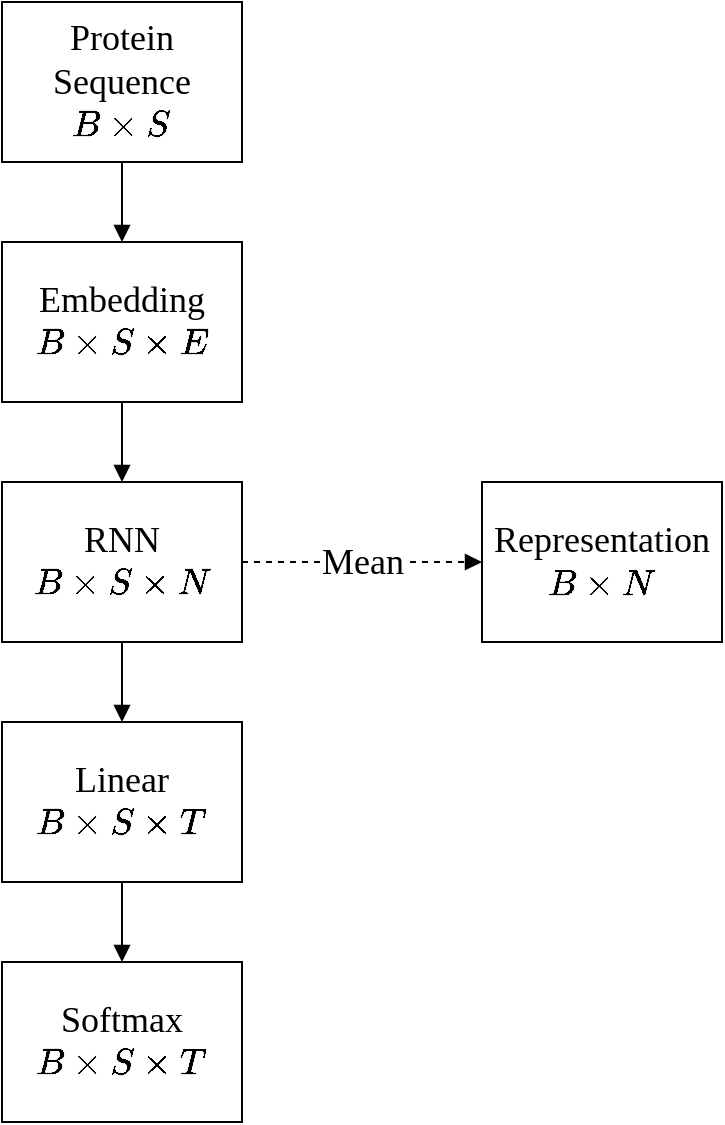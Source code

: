 <mxfile version="13.0.3" type="device"><diagram id="uz9IjAzgG-7CTTjjKY8G" name="Page-1"><mxGraphModel dx="1422" dy="822" grid="1" gridSize="10" guides="1" tooltips="1" connect="1" arrows="1" fold="1" page="1" pageScale="1" pageWidth="850" pageHeight="1100" math="1" shadow="0" extFonts="Linux Libertine^https://www.dafont.com/linux-libertine.font"><root><mxCell id="0"/><mxCell id="1" parent="0"/><mxCell id="NtZeM8GtoAU7HG1ux8oO-10" style="edgeStyle=orthogonalEdgeStyle;rounded=0;jumpStyle=none;orthogonalLoop=1;jettySize=auto;html=1;endArrow=block;endFill=1;fontFamily=Linux Libertine;fontSize=18;" parent="1" source="NtZeM8GtoAU7HG1ux8oO-6" target="NtZeM8GtoAU7HG1ux8oO-9" edge="1"><mxGeometry relative="1" as="geometry"/></mxCell><mxCell id="NtZeM8GtoAU7HG1ux8oO-6" value="Embedding&lt;br&gt;\(B \times S \times E\)" style="rounded=0;whiteSpace=wrap;html=1;fontFamily=Linux Libertine;fontSize=18;" parent="1" vertex="1"><mxGeometry x="240" y="320" width="120" height="80" as="geometry"/></mxCell><mxCell id="NtZeM8GtoAU7HG1ux8oO-8" style="edgeStyle=orthogonalEdgeStyle;rounded=0;jumpStyle=none;orthogonalLoop=1;jettySize=auto;html=1;fontFamily=Linux Libertine;fontSize=18;endArrow=block;endFill=1;" parent="1" source="NtZeM8GtoAU7HG1ux8oO-7" target="NtZeM8GtoAU7HG1ux8oO-6" edge="1"><mxGeometry relative="1" as="geometry"/></mxCell><mxCell id="NtZeM8GtoAU7HG1ux8oO-7" value="Protein Sequence&lt;br&gt;\(B \times S\)" style="rounded=0;whiteSpace=wrap;html=1;fontFamily=Linux Libertine;fontSize=18;" parent="1" vertex="1"><mxGeometry x="240" y="200" width="120" height="80" as="geometry"/></mxCell><mxCell id="NtZeM8GtoAU7HG1ux8oO-28" style="edgeStyle=none;rounded=0;jumpStyle=none;orthogonalLoop=1;jettySize=auto;html=1;exitX=0.5;exitY=1;exitDx=0;exitDy=0;endArrow=block;endFill=1;fontFamily=Linux Libertine;fontSize=24;" parent="1" source="NtZeM8GtoAU7HG1ux8oO-9" target="NtZeM8GtoAU7HG1ux8oO-27" edge="1"><mxGeometry relative="1" as="geometry"/></mxCell><mxCell id="NtZeM8GtoAU7HG1ux8oO-41" style="edgeStyle=none;rounded=0;jumpStyle=none;orthogonalLoop=1;jettySize=auto;html=1;exitX=1;exitY=0.5;exitDx=0;exitDy=0;endArrow=block;endFill=1;fontFamily=Linux Libertine;fontSize=24;dashed=1;" parent="1" source="NtZeM8GtoAU7HG1ux8oO-9" target="NtZeM8GtoAU7HG1ux8oO-40" edge="1"><mxGeometry relative="1" as="geometry"/></mxCell><mxCell id="x2xgGuCEu4paCzhs4etV-1" value="Mean" style="edgeLabel;html=1;align=center;verticalAlign=middle;resizable=0;points=[];fontSize=18;fontFamily=Linux Libertine;" vertex="1" connectable="0" parent="NtZeM8GtoAU7HG1ux8oO-41"><mxGeometry x="0.417" y="-2" relative="1" as="geometry"><mxPoint x="-25" y="-2" as="offset"/></mxGeometry></mxCell><mxCell id="NtZeM8GtoAU7HG1ux8oO-9" value="RNN&lt;br&gt;\(B \times S \times N\)" style="rounded=0;whiteSpace=wrap;html=1;fontFamily=Linux Libertine;fontSize=18;" parent="1" vertex="1"><mxGeometry x="240" y="440" width="120" height="80" as="geometry"/></mxCell><mxCell id="NtZeM8GtoAU7HG1ux8oO-30" style="edgeStyle=none;rounded=0;jumpStyle=none;orthogonalLoop=1;jettySize=auto;html=1;exitX=0.5;exitY=1;exitDx=0;exitDy=0;endArrow=block;endFill=1;fontFamily=Linux Libertine;fontSize=24;" parent="1" source="NtZeM8GtoAU7HG1ux8oO-27" target="NtZeM8GtoAU7HG1ux8oO-29" edge="1"><mxGeometry relative="1" as="geometry"/></mxCell><mxCell id="NtZeM8GtoAU7HG1ux8oO-27" value="Linear&lt;br&gt;\(B \times S \times T\)" style="rounded=0;whiteSpace=wrap;html=1;fontFamily=Linux Libertine;fontSize=18;" parent="1" vertex="1"><mxGeometry x="240" y="560" width="120" height="80" as="geometry"/></mxCell><mxCell id="NtZeM8GtoAU7HG1ux8oO-29" value="Softmax&lt;br&gt;\(B \times S \times T\)" style="rounded=0;whiteSpace=wrap;html=1;fontFamily=Linux Libertine;fontSize=18;" parent="1" vertex="1"><mxGeometry x="240" y="680" width="120" height="80" as="geometry"/></mxCell><mxCell id="NtZeM8GtoAU7HG1ux8oO-40" value="Representation&lt;br&gt;\(B \times N\)" style="rounded=0;whiteSpace=wrap;html=1;fontFamily=Linux Libertine;fontSize=18;" parent="1" vertex="1"><mxGeometry x="480" y="440" width="120" height="80" as="geometry"/></mxCell></root></mxGraphModel></diagram></mxfile>